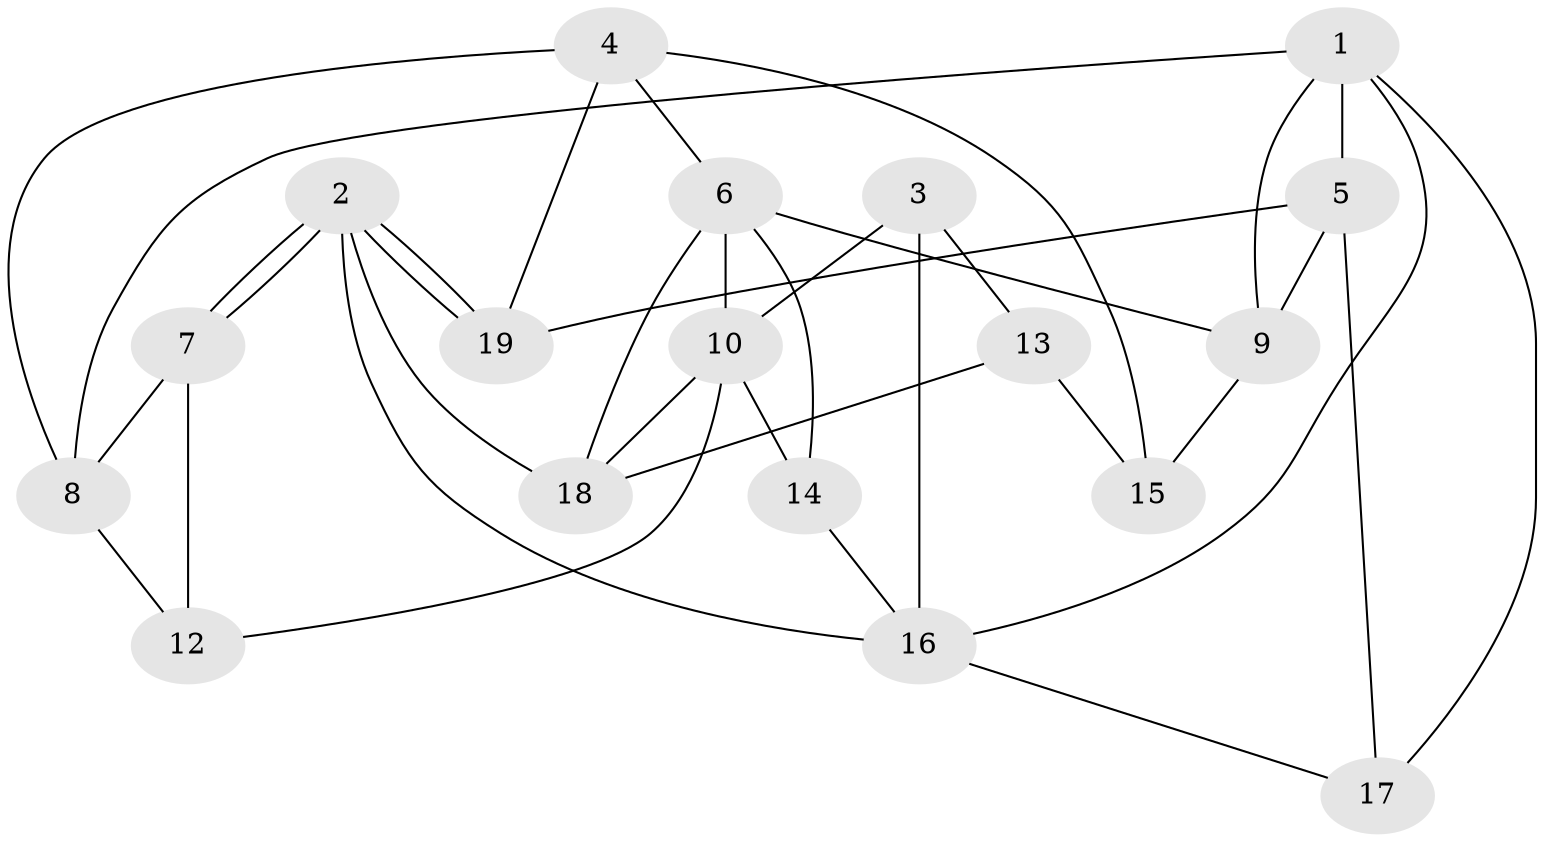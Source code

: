 // Generated by graph-tools (version 1.1) at 2025/46/02/15/25 05:46:28]
// undirected, 18 vertices, 36 edges
graph export_dot {
graph [start="1"]
  node [color=gray90,style=filled];
  1;
  2 [super="+20"];
  3;
  4;
  5;
  6;
  7;
  8;
  9;
  10;
  12 [super="+11"];
  13;
  14 [super="+11"];
  15;
  16;
  17;
  18 [super="+20"];
  19;
  1 -- 16;
  1 -- 5;
  1 -- 8;
  1 -- 9;
  1 -- 17;
  2 -- 19;
  2 -- 19;
  2 -- 7;
  2 -- 7;
  2 -- 16;
  2 -- 18;
  3 -- 16;
  3 -- 10;
  3 -- 13;
  4 -- 15;
  4 -- 8;
  4 -- 6;
  4 -- 19;
  5 -- 9;
  5 -- 19;
  5 -- 17;
  6 -- 10;
  6 -- 9;
  6 -- 14;
  6 -- 18;
  7 -- 12;
  7 -- 8;
  8 -- 12;
  9 -- 15;
  10 -- 14;
  10 -- 18;
  10 -- 12;
  13 -- 18;
  13 -- 15;
  14 -- 16;
  16 -- 17;
}

